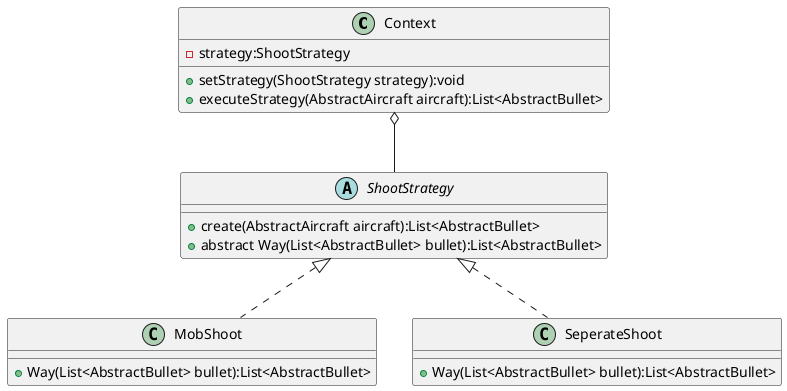 @startuml
'https://plantuml.com/class-diagram

Context o-- ShootStrategy
ShootStrategy <|..  MobShoot
ShootStrategy <|..  SeperateShoot

class Context
{
    - strategy:ShootStrategy
    + setStrategy(ShootStrategy strategy):void
    + executeStrategy(AbstractAircraft aircraft):List<AbstractBullet>
}

abstract class ShootStrategy
{
    + create(AbstractAircraft aircraft):List<AbstractBullet>
    + abstract Way(List<AbstractBullet> bullet):List<AbstractBullet>

}

class MobShoot
{
    +Way(List<AbstractBullet> bullet):List<AbstractBullet>
}

class SeperateShoot
{
    +Way(List<AbstractBullet> bullet):List<AbstractBullet>
}
@enduml